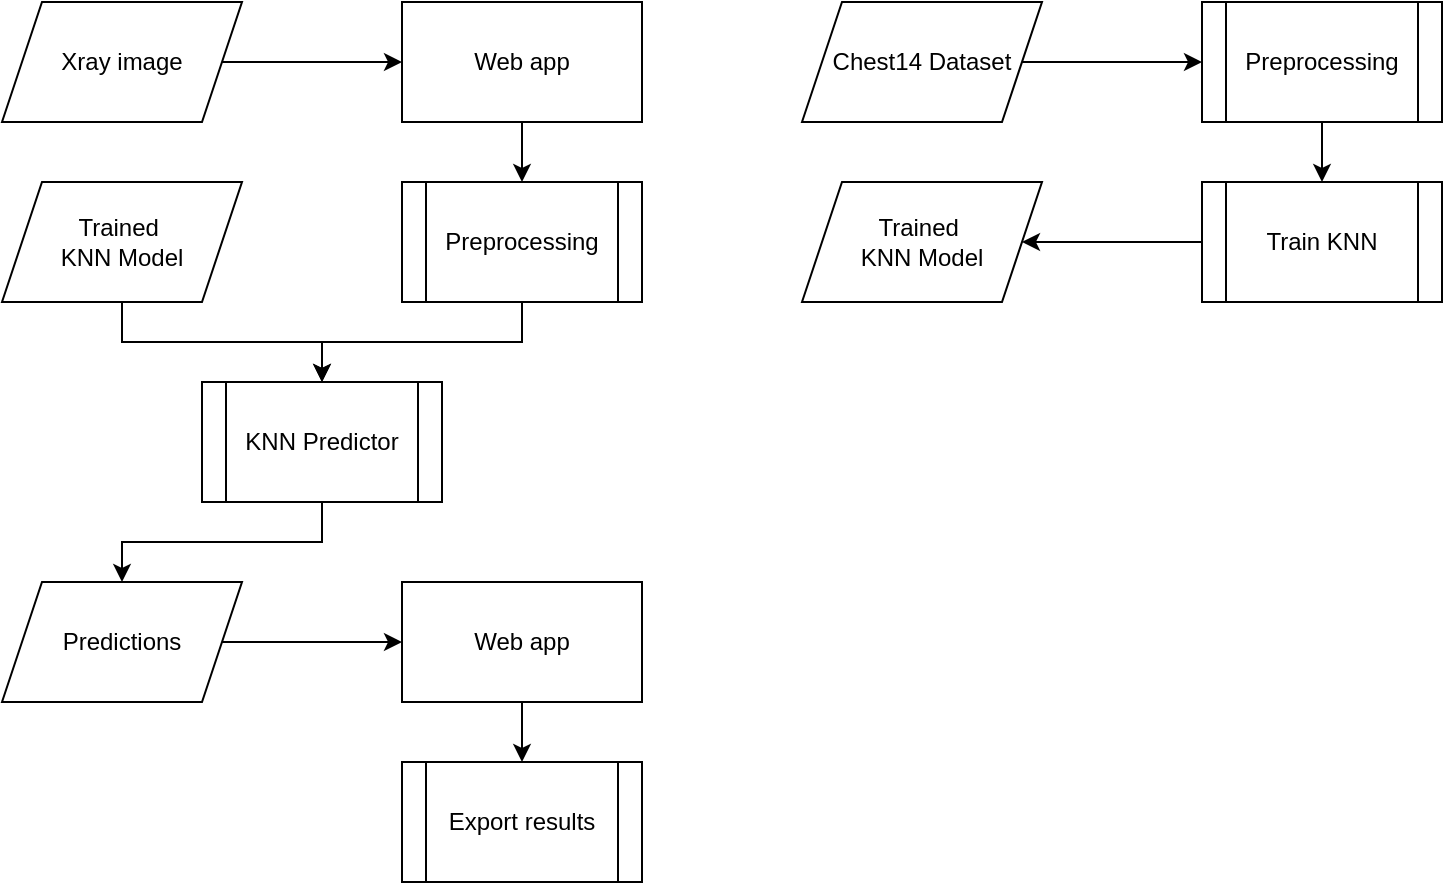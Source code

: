 <mxfile version="28.2.5">
  <diagram name="Page-1" id="6w83qwvvhu-XczMMktj-">
    <mxGraphModel dx="996" dy="550" grid="1" gridSize="10" guides="1" tooltips="1" connect="1" arrows="1" fold="1" page="1" pageScale="1" pageWidth="850" pageHeight="1100" math="0" shadow="0">
      <root>
        <mxCell id="0" />
        <mxCell id="1" parent="0" />
        <mxCell id="5bDC6j52NLLrbbL7up8l-8" style="edgeStyle=orthogonalEdgeStyle;rounded=0;orthogonalLoop=1;jettySize=auto;html=1;" edge="1" parent="1" source="5bDC6j52NLLrbbL7up8l-1" target="5bDC6j52NLLrbbL7up8l-7">
          <mxGeometry relative="1" as="geometry" />
        </mxCell>
        <mxCell id="5bDC6j52NLLrbbL7up8l-1" value="Preprocessing" style="shape=process;whiteSpace=wrap;html=1;backgroundOutline=1;" vertex="1" parent="1">
          <mxGeometry x="270" y="120" width="120" height="60" as="geometry" />
        </mxCell>
        <mxCell id="5bDC6j52NLLrbbL7up8l-5" value="" style="edgeStyle=orthogonalEdgeStyle;rounded=0;orthogonalLoop=1;jettySize=auto;html=1;" edge="1" parent="1" source="5bDC6j52NLLrbbL7up8l-3" target="5bDC6j52NLLrbbL7up8l-4">
          <mxGeometry relative="1" as="geometry" />
        </mxCell>
        <mxCell id="5bDC6j52NLLrbbL7up8l-3" value="Xray image" style="shape=parallelogram;perimeter=parallelogramPerimeter;whiteSpace=wrap;html=1;fixedSize=1;" vertex="1" parent="1">
          <mxGeometry x="70" y="30" width="120" height="60" as="geometry" />
        </mxCell>
        <mxCell id="5bDC6j52NLLrbbL7up8l-6" style="edgeStyle=orthogonalEdgeStyle;rounded=0;orthogonalLoop=1;jettySize=auto;html=1;exitX=0.5;exitY=1;exitDx=0;exitDy=0;entryX=0.5;entryY=0;entryDx=0;entryDy=0;" edge="1" parent="1" source="5bDC6j52NLLrbbL7up8l-4" target="5bDC6j52NLLrbbL7up8l-1">
          <mxGeometry relative="1" as="geometry" />
        </mxCell>
        <mxCell id="5bDC6j52NLLrbbL7up8l-4" value="Web app" style="whiteSpace=wrap;html=1;" vertex="1" parent="1">
          <mxGeometry x="270" y="30" width="120" height="60" as="geometry" />
        </mxCell>
        <mxCell id="5bDC6j52NLLrbbL7up8l-10" style="edgeStyle=orthogonalEdgeStyle;rounded=0;orthogonalLoop=1;jettySize=auto;html=1;exitX=0.5;exitY=1;exitDx=0;exitDy=0;entryX=0.5;entryY=0;entryDx=0;entryDy=0;" edge="1" parent="1" source="5bDC6j52NLLrbbL7up8l-7" target="5bDC6j52NLLrbbL7up8l-9">
          <mxGeometry relative="1" as="geometry" />
        </mxCell>
        <mxCell id="5bDC6j52NLLrbbL7up8l-7" value="KNN Predictor" style="shape=process;whiteSpace=wrap;html=1;backgroundOutline=1;" vertex="1" parent="1">
          <mxGeometry x="170" y="220" width="120" height="60" as="geometry" />
        </mxCell>
        <mxCell id="5bDC6j52NLLrbbL7up8l-12" style="edgeStyle=orthogonalEdgeStyle;rounded=0;orthogonalLoop=1;jettySize=auto;html=1;exitX=1;exitY=0.5;exitDx=0;exitDy=0;" edge="1" parent="1" source="5bDC6j52NLLrbbL7up8l-9" target="5bDC6j52NLLrbbL7up8l-11">
          <mxGeometry relative="1" as="geometry" />
        </mxCell>
        <mxCell id="5bDC6j52NLLrbbL7up8l-9" value="Predictions" style="shape=parallelogram;perimeter=parallelogramPerimeter;whiteSpace=wrap;html=1;fixedSize=1;" vertex="1" parent="1">
          <mxGeometry x="70" y="320" width="120" height="60" as="geometry" />
        </mxCell>
        <mxCell id="5bDC6j52NLLrbbL7up8l-15" style="edgeStyle=orthogonalEdgeStyle;rounded=0;orthogonalLoop=1;jettySize=auto;html=1;exitX=0.5;exitY=1;exitDx=0;exitDy=0;entryX=0.5;entryY=0;entryDx=0;entryDy=0;" edge="1" parent="1" source="5bDC6j52NLLrbbL7up8l-11" target="5bDC6j52NLLrbbL7up8l-13">
          <mxGeometry relative="1" as="geometry" />
        </mxCell>
        <mxCell id="5bDC6j52NLLrbbL7up8l-11" value="Web app" style="rounded=0;whiteSpace=wrap;html=1;" vertex="1" parent="1">
          <mxGeometry x="270" y="320" width="120" height="60" as="geometry" />
        </mxCell>
        <mxCell id="5bDC6j52NLLrbbL7up8l-13" value="Export results" style="shape=process;whiteSpace=wrap;html=1;backgroundOutline=1;" vertex="1" parent="1">
          <mxGeometry x="270" y="410" width="120" height="60" as="geometry" />
        </mxCell>
        <mxCell id="5bDC6j52NLLrbbL7up8l-18" style="edgeStyle=orthogonalEdgeStyle;rounded=0;orthogonalLoop=1;jettySize=auto;html=1;exitX=1;exitY=0.5;exitDx=0;exitDy=0;entryX=0;entryY=0.5;entryDx=0;entryDy=0;" edge="1" parent="1" source="5bDC6j52NLLrbbL7up8l-16" target="5bDC6j52NLLrbbL7up8l-17">
          <mxGeometry relative="1" as="geometry" />
        </mxCell>
        <mxCell id="5bDC6j52NLLrbbL7up8l-16" value="Chest14 Dataset" style="shape=parallelogram;perimeter=parallelogramPerimeter;whiteSpace=wrap;html=1;fixedSize=1;" vertex="1" parent="1">
          <mxGeometry x="470" y="30" width="120" height="60" as="geometry" />
        </mxCell>
        <mxCell id="5bDC6j52NLLrbbL7up8l-20" value="" style="edgeStyle=orthogonalEdgeStyle;rounded=0;orthogonalLoop=1;jettySize=auto;html=1;" edge="1" parent="1" source="5bDC6j52NLLrbbL7up8l-17" target="5bDC6j52NLLrbbL7up8l-19">
          <mxGeometry relative="1" as="geometry" />
        </mxCell>
        <mxCell id="5bDC6j52NLLrbbL7up8l-17" value="Preprocessing" style="shape=process;whiteSpace=wrap;html=1;backgroundOutline=1;" vertex="1" parent="1">
          <mxGeometry x="670" y="30" width="120" height="60" as="geometry" />
        </mxCell>
        <mxCell id="5bDC6j52NLLrbbL7up8l-22" value="" style="edgeStyle=orthogonalEdgeStyle;rounded=0;orthogonalLoop=1;jettySize=auto;html=1;entryX=1;entryY=0.5;entryDx=0;entryDy=0;" edge="1" parent="1" source="5bDC6j52NLLrbbL7up8l-19" target="5bDC6j52NLLrbbL7up8l-23">
          <mxGeometry relative="1" as="geometry">
            <mxPoint x="590" y="150" as="targetPoint" />
          </mxGeometry>
        </mxCell>
        <mxCell id="5bDC6j52NLLrbbL7up8l-19" value="Train KNN" style="shape=process;whiteSpace=wrap;html=1;backgroundOutline=1;" vertex="1" parent="1">
          <mxGeometry x="670" y="120" width="120" height="60" as="geometry" />
        </mxCell>
        <mxCell id="5bDC6j52NLLrbbL7up8l-23" value="Trained&amp;nbsp;&lt;div&gt;KNN Model&lt;/div&gt;" style="shape=parallelogram;perimeter=parallelogramPerimeter;whiteSpace=wrap;html=1;fixedSize=1;" vertex="1" parent="1">
          <mxGeometry x="470" y="120" width="120" height="60" as="geometry" />
        </mxCell>
        <mxCell id="5bDC6j52NLLrbbL7up8l-25" style="edgeStyle=orthogonalEdgeStyle;rounded=0;orthogonalLoop=1;jettySize=auto;html=1;exitX=0.5;exitY=1;exitDx=0;exitDy=0;entryX=0.5;entryY=0;entryDx=0;entryDy=0;" edge="1" parent="1" source="5bDC6j52NLLrbbL7up8l-24" target="5bDC6j52NLLrbbL7up8l-7">
          <mxGeometry relative="1" as="geometry" />
        </mxCell>
        <mxCell id="5bDC6j52NLLrbbL7up8l-24" value="Trained&amp;nbsp;&lt;div&gt;KNN Model&lt;/div&gt;" style="shape=parallelogram;perimeter=parallelogramPerimeter;whiteSpace=wrap;html=1;fixedSize=1;" vertex="1" parent="1">
          <mxGeometry x="70" y="120" width="120" height="60" as="geometry" />
        </mxCell>
      </root>
    </mxGraphModel>
  </diagram>
</mxfile>
